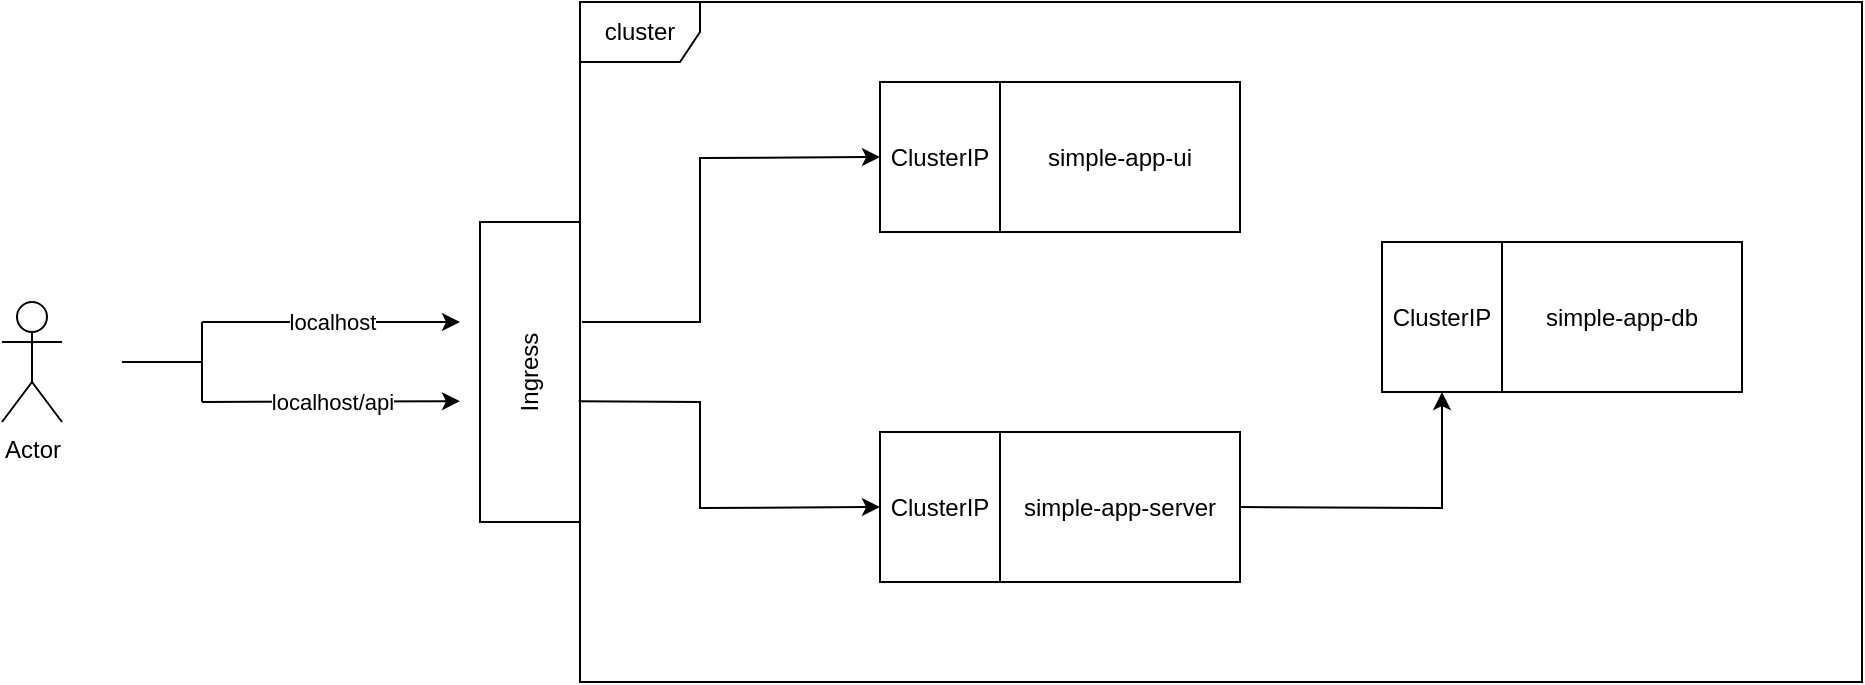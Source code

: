 <mxfile version="21.6.9" type="device">
  <diagram name="Page-1" id="fra_HGLYeNB6GYHu4QUT">
    <mxGraphModel dx="327" dy="524" grid="1" gridSize="10" guides="1" tooltips="1" connect="1" arrows="1" fold="1" page="1" pageScale="1" pageWidth="1169" pageHeight="1654" math="0" shadow="0">
      <root>
        <mxCell id="0" />
        <mxCell id="1" parent="0" />
        <mxCell id="yJhlhB-tXcA6xw_5nF8e-1" value="Ingress" style="rounded=0;whiteSpace=wrap;html=1;fillStyle=auto;rotation=-90;" parent="1" vertex="1">
          <mxGeometry x="289" y="400" width="150" height="50" as="geometry" />
        </mxCell>
        <mxCell id="yJhlhB-tXcA6xw_5nF8e-2" value="Actor" style="shape=umlActor;verticalLabelPosition=bottom;verticalAlign=top;html=1;outlineConnect=0;" parent="1" vertex="1">
          <mxGeometry x="100" y="390" width="30" height="60" as="geometry" />
        </mxCell>
        <mxCell id="yJhlhB-tXcA6xw_5nF8e-3" value="cluster" style="shape=umlFrame;whiteSpace=wrap;html=1;pointerEvents=0;" parent="1" vertex="1">
          <mxGeometry x="389" y="240" width="641" height="340" as="geometry" />
        </mxCell>
        <mxCell id="yJhlhB-tXcA6xw_5nF8e-6" value="ClusterIP" style="rounded=0;whiteSpace=wrap;html=1;" parent="1" vertex="1">
          <mxGeometry x="539" y="280" width="60" height="75" as="geometry" />
        </mxCell>
        <mxCell id="yJhlhB-tXcA6xw_5nF8e-7" value="simple-app-ui" style="rounded=0;whiteSpace=wrap;html=1;" parent="1" vertex="1">
          <mxGeometry x="599" y="280" width="120" height="75" as="geometry" />
        </mxCell>
        <mxCell id="yJhlhB-tXcA6xw_5nF8e-8" value="ClusterIP" style="rounded=0;whiteSpace=wrap;html=1;" parent="1" vertex="1">
          <mxGeometry x="539" y="455" width="60" height="75" as="geometry" />
        </mxCell>
        <mxCell id="yJhlhB-tXcA6xw_5nF8e-9" value="simple-app-server" style="rounded=0;whiteSpace=wrap;html=1;" parent="1" vertex="1">
          <mxGeometry x="599" y="455" width="120" height="75" as="geometry" />
        </mxCell>
        <mxCell id="yJhlhB-tXcA6xw_5nF8e-10" value="ClusterIP" style="rounded=0;whiteSpace=wrap;html=1;" parent="1" vertex="1">
          <mxGeometry x="790" y="360" width="60" height="75" as="geometry" />
        </mxCell>
        <mxCell id="yJhlhB-tXcA6xw_5nF8e-11" value="simple-app-db" style="rounded=0;whiteSpace=wrap;html=1;" parent="1" vertex="1">
          <mxGeometry x="850" y="360" width="120" height="75" as="geometry" />
        </mxCell>
        <mxCell id="yJhlhB-tXcA6xw_5nF8e-12" value="" style="endArrow=classic;html=1;rounded=0;" parent="1" edge="1">
          <mxGeometry relative="1" as="geometry">
            <mxPoint x="200" y="400" as="sourcePoint" />
            <mxPoint x="329" y="400" as="targetPoint" />
          </mxGeometry>
        </mxCell>
        <mxCell id="yJhlhB-tXcA6xw_5nF8e-13" value="localhost" style="edgeLabel;resizable=0;html=1;align=center;verticalAlign=middle;" parent="yJhlhB-tXcA6xw_5nF8e-12" connectable="0" vertex="1">
          <mxGeometry relative="1" as="geometry" />
        </mxCell>
        <mxCell id="yJhlhB-tXcA6xw_5nF8e-17" value="" style="endArrow=classic;html=1;rounded=0;" parent="1" edge="1">
          <mxGeometry relative="1" as="geometry">
            <mxPoint x="200" y="440" as="sourcePoint" />
            <mxPoint x="329" y="439.57" as="targetPoint" />
          </mxGeometry>
        </mxCell>
        <mxCell id="yJhlhB-tXcA6xw_5nF8e-18" value="localhost/api" style="edgeLabel;resizable=0;html=1;align=center;verticalAlign=middle;" parent="yJhlhB-tXcA6xw_5nF8e-17" connectable="0" vertex="1">
          <mxGeometry relative="1" as="geometry" />
        </mxCell>
        <mxCell id="yJhlhB-tXcA6xw_5nF8e-21" value="" style="endArrow=classic;html=1;rounded=0;entryX=0;entryY=0.5;entryDx=0;entryDy=0;" parent="1" target="yJhlhB-tXcA6xw_5nF8e-6" edge="1">
          <mxGeometry width="50" height="50" relative="1" as="geometry">
            <mxPoint x="390" y="400" as="sourcePoint" />
            <mxPoint x="509" y="360" as="targetPoint" />
            <Array as="points">
              <mxPoint x="449" y="400" />
              <mxPoint x="449" y="318" />
            </Array>
          </mxGeometry>
        </mxCell>
        <mxCell id="yJhlhB-tXcA6xw_5nF8e-22" value="" style="endArrow=none;html=1;rounded=0;" parent="1" edge="1">
          <mxGeometry width="50" height="50" relative="1" as="geometry">
            <mxPoint x="200" y="440" as="sourcePoint" />
            <mxPoint x="200" y="400" as="targetPoint" />
          </mxGeometry>
        </mxCell>
        <mxCell id="yJhlhB-tXcA6xw_5nF8e-23" value="" style="endArrow=none;html=1;rounded=0;" parent="1" edge="1">
          <mxGeometry width="50" height="50" relative="1" as="geometry">
            <mxPoint x="200" y="420" as="sourcePoint" />
            <mxPoint x="160" y="420" as="targetPoint" />
          </mxGeometry>
        </mxCell>
        <mxCell id="yJhlhB-tXcA6xw_5nF8e-24" value="" style="endArrow=classic;html=1;rounded=0;exitX=-0.001;exitY=0.587;exitDx=0;exitDy=0;exitPerimeter=0;entryX=0;entryY=0.5;entryDx=0;entryDy=0;" parent="1" source="yJhlhB-tXcA6xw_5nF8e-3" target="yJhlhB-tXcA6xw_5nF8e-8" edge="1">
          <mxGeometry width="50" height="50" relative="1" as="geometry">
            <mxPoint x="389" y="437" as="sourcePoint" />
            <mxPoint x="539" y="415" as="targetPoint" />
            <Array as="points">
              <mxPoint x="449" y="440" />
              <mxPoint x="449" y="493" />
            </Array>
          </mxGeometry>
        </mxCell>
        <mxCell id="yJhlhB-tXcA6xw_5nF8e-27" value="" style="endArrow=classic;html=1;rounded=0;exitX=1;exitY=0.5;exitDx=0;exitDy=0;entryX=0.5;entryY=1;entryDx=0;entryDy=0;" parent="1" source="yJhlhB-tXcA6xw_5nF8e-9" target="yJhlhB-tXcA6xw_5nF8e-10" edge="1">
          <mxGeometry width="50" height="50" relative="1" as="geometry">
            <mxPoint x="639" y="460" as="sourcePoint" />
            <mxPoint x="689" y="410" as="targetPoint" />
            <Array as="points">
              <mxPoint x="820" y="493" />
            </Array>
          </mxGeometry>
        </mxCell>
      </root>
    </mxGraphModel>
  </diagram>
</mxfile>
